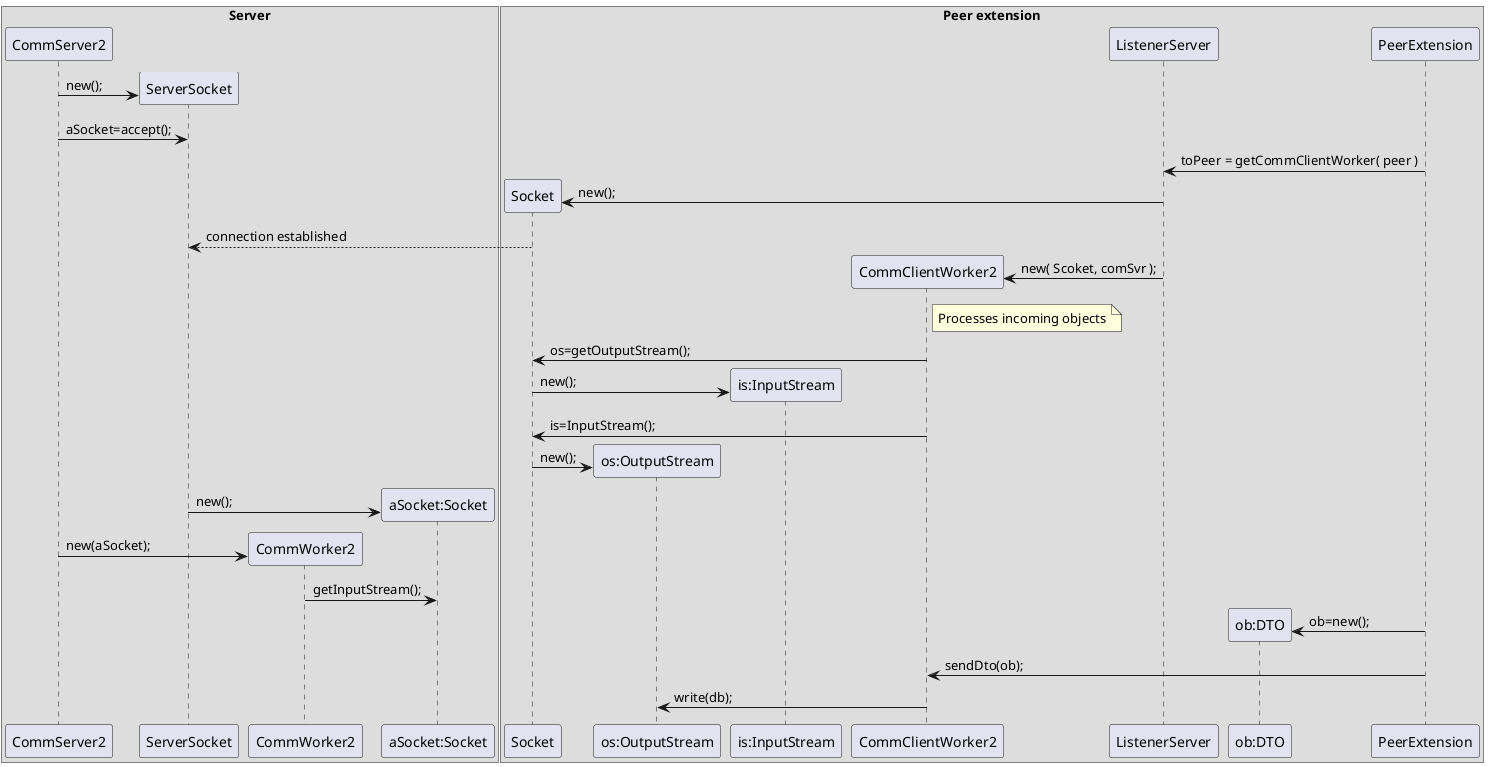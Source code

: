 @startuml
  box "Server"
    participant "CommServer2"
    participant "ServerSocket"
    participant "CommWorker2"
    participant "aSocket:Socket" as aSocket
  end box

  box "Peer extension"
    participant "Socket"
    participant "os:OutputStream" as ouput
    participant "is:InputStream" as input

    participant "CommClientWorker2"
    participant "ListenerServer"
    participant "ob:DTO" as DTO
    participant "PeerExtension"
  end box

  create ServerSocket
  CommServer2 -> ServerSocket : new();
  CommServer2 -> ServerSocket : aSocket=accept();



    PeerExtension -> ListenerServer : toPeer = getCommClientWorker( peer )


    create Socket
    ListenerServer -> Socket : new();
    ServerSocket <-- Socket : connection established 
    create CommClientWorker2
    ListenerServer -> CommClientWorker2: new( Scoket, comSvr );
    note right of CommClientWorker2: Processes incoming objects

    CommClientWorker2  -> Socket : os=getOutputStream();

  create input
  Socket -> input : new();

    CommClientWorker2  -> Socket : is=InputStream();

  create ouput
  Socket -> ouput : new();





  create aSocket
  ServerSocket -> aSocket : new();

  create CommWorker2
  CommServer2 -> CommWorker2 : new(aSocket);
  CommWorker2 -> aSocket : getInputStream();





  create DTO
  PeerExtension -> DTO : ob=new();
  PeerExtension -> CommClientWorker2 : sendDto(ob);
  CommClientWorker2 -> ouput : write(db);

@enduml
